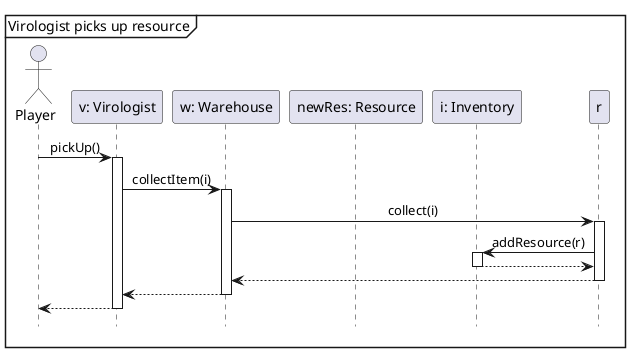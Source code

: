 @startuml
'https://plantuml.com/sequence-diagram

hide footbox
skinparam sequenceMessageAlign center

mainframe Virologist picks up resource

actor Player as p
participant "v: Virologist" as v
participant "w: Warehouse" as w
participant "newRes: Resource" as newRes
participant "i: Inventory" as i

p -> v ++ : pickUp()
    v -> w ++ : collectItem(i)
        w -> r ++ : collect(i)
            r -> i ++ : addResource(r)
            return
        return
    return
return

@enduml